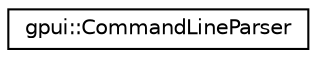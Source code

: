 digraph "Graphical Class Hierarchy"
{
 // LATEX_PDF_SIZE
  edge [fontname="Helvetica",fontsize="10",labelfontname="Helvetica",labelfontsize="10"];
  node [fontname="Helvetica",fontsize="10",shape=record];
  rankdir="LR";
  Node0 [label="gpui::CommandLineParser",height=0.2,width=0.4,color="black", fillcolor="white", style="filled",URL="$classgpui_1_1_command_line_parser.html",tooltip=" "];
}
